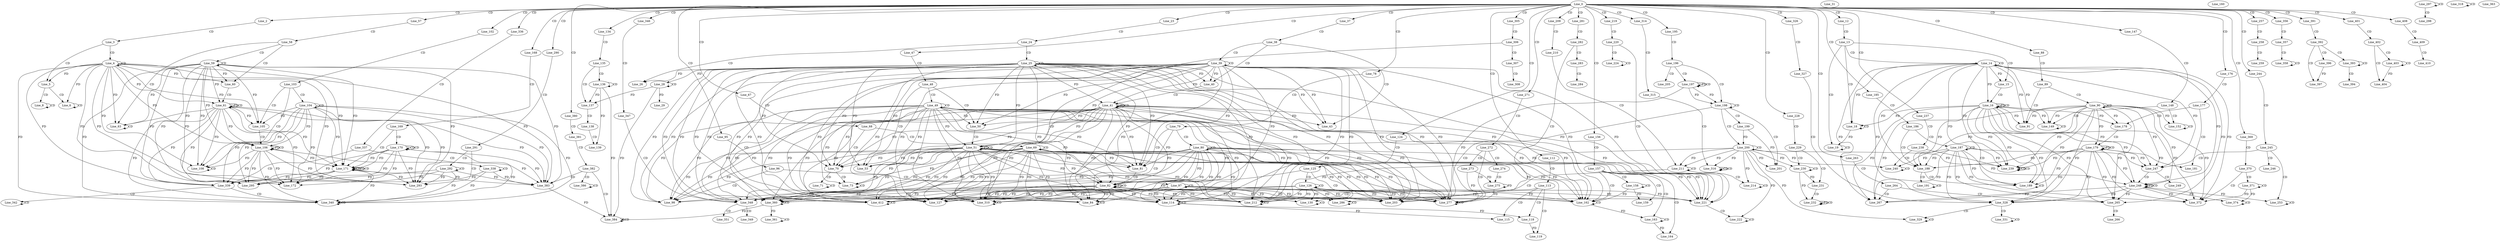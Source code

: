 digraph G {
  Line_0;
  Line_2;
  Line_3;
  Line_4;
  Line_4;
  Line_4;
  Line_5;
  Line_6;
  Line_6;
  Line_8;
  Line_8;
  Line_12;
  Line_13;
  Line_14;
  Line_14;
  Line_14;
  Line_15;
  Line_16;
  Line_16;
  Line_18;
  Line_18;
  Line_19;
  Line_19;
  Line_23;
  Line_24;
  Line_25;
  Line_25;
  Line_25;
  Line_26;
  Line_28;
  Line_28;
  Line_29;
  Line_29;
  Line_31;
  Line_37;
  Line_38;
  Line_39;
  Line_39;
  Line_39;
  Line_40;
  Line_41;
  Line_41;
  Line_41;
  Line_43;
  Line_47;
  Line_48;
  Line_49;
  Line_49;
  Line_49;
  Line_50;
  Line_51;
  Line_51;
  Line_53;
  Line_53;
  Line_57;
  Line_58;
  Line_59;
  Line_59;
  Line_59;
  Line_60;
  Line_61;
  Line_61;
  Line_63;
  Line_63;
  Line_63;
  Line_67;
  Line_68;
  Line_69;
  Line_69;
  Line_69;
  Line_70;
  Line_71;
  Line_71;
  Line_73;
  Line_73;
  Line_78;
  Line_79;
  Line_80;
  Line_80;
  Line_80;
  Line_81;
  Line_82;
  Line_82;
  Line_84;
  Line_84;
  Line_88;
  Line_89;
  Line_90;
  Line_90;
  Line_90;
  Line_91;
  Line_91;
  Line_91;
  Line_95;
  Line_96;
  Line_97;
  Line_97;
  Line_97;
  Line_98;
  Line_98;
  Line_102;
  Line_103;
  Line_104;
  Line_104;
  Line_105;
  Line_106;
  Line_106;
  Line_108;
  Line_108;
  Line_112;
  Line_113;
  Line_114;
  Line_114;
  Line_115;
  Line_118;
  Line_118;
  Line_119;
  Line_124;
  Line_125;
  Line_126;
  Line_126;
  Line_127;
  Line_130;
  Line_130;
  Line_130;
  Line_134;
  Line_135;
  Line_136;
  Line_136;
  Line_137;
  Line_138;
  Line_139;
  Line_139;
  Line_147;
  Line_148;
  Line_149;
  Line_149;
  Line_149;
  Line_152;
  Line_152;
  Line_156;
  Line_157;
  Line_158;
  Line_158;
  Line_159;
  Line_160;
  Line_162;
  Line_162;
  Line_163;
  Line_163;
  Line_164;
  Line_168;
  Line_169;
  Line_170;
  Line_170;
  Line_170;
  Line_171;
  Line_171;
  Line_171;
  Line_172;
  Line_172;
  Line_176;
  Line_177;
  Line_178;
  Line_179;
  Line_179;
  Line_181;
  Line_185;
  Line_186;
  Line_187;
  Line_187;
  Line_188;
  Line_189;
  Line_189;
  Line_191;
  Line_191;
  Line_195;
  Line_196;
  Line_197;
  Line_197;
  Line_198;
  Line_198;
  Line_199;
  Line_200;
  Line_200;
  Line_201;
  Line_203;
  Line_205;
  Line_205;
  Line_209;
  Line_210;
  Line_211;
  Line_211;
  Line_212;
  Line_212;
  Line_214;
  Line_214;
  Line_219;
  Line_220;
  Line_221;
  Line_222;
  Line_222;
  Line_224;
  Line_224;
  Line_228;
  Line_229;
  Line_230;
  Line_230;
  Line_231;
  Line_232;
  Line_232;
  Line_237;
  Line_238;
  Line_239;
  Line_239;
  Line_239;
  Line_239;
  Line_240;
  Line_240;
  Line_244;
  Line_245;
  Line_246;
  Line_247;
  Line_248;
  Line_248;
  Line_249;
  Line_253;
  Line_253;
  Line_257;
  Line_258;
  Line_259;
  Line_259;
  Line_259;
  Line_263;
  Line_264;
  Line_265;
  Line_266;
  Line_266;
  Line_266;
  Line_266;
  Line_267;
  Line_267;
  Line_271;
  Line_272;
  Line_273;
  Line_273;
  Line_274;
  Line_274;
  Line_275;
  Line_275;
  Line_277;
  Line_277;
  Line_281;
  Line_282;
  Line_283;
  Line_284;
  Line_286;
  Line_286;
  Line_290;
  Line_291;
  Line_292;
  Line_292;
  Line_293;
  Line_295;
  Line_297;
  Line_297;
  Line_298;
  Line_305;
  Line_306;
  Line_307;
  Line_308;
  Line_310;
  Line_310;
  Line_314;
  Line_315;
  Line_316;
  Line_316;
  Line_316;
  Line_318;
  Line_318;
  Line_326;
  Line_327;
  Line_328;
  Line_329;
  Line_329;
  Line_329;
  Line_331;
  Line_331;
  Line_336;
  Line_337;
  Line_338;
  Line_338;
  Line_339;
  Line_340;
  Line_340;
  Line_342;
  Line_342;
  Line_346;
  Line_347;
  Line_348;
  Line_349;
  Line_351;
  Line_356;
  Line_357;
  Line_358;
  Line_358;
  Line_358;
  Line_358;
  Line_358;
  Line_360;
  Line_360;
  Line_360;
  Line_361;
  Line_361;
  Line_363;
  Line_369;
  Line_370;
  Line_371;
  Line_371;
  Line_372;
  Line_374;
  Line_374;
  Line_380;
  Line_381;
  Line_382;
  Line_383;
  Line_383;
  Line_384;
  Line_384;
  Line_384;
  Line_386;
  Line_386;
  Line_391;
  Line_392;
  Line_393;
  Line_393;
  Line_393;
  Line_394;
  Line_394;
  Line_396;
  Line_397;
  Line_401;
  Line_402;
  Line_403;
  Line_403;
  Line_404;
  Line_404;
  Line_404;
  Line_404;
  Line_408;
  Line_409;
  Line_410;
  Line_412;
  Line_412;
  Line_0 -> Line_2 [ label="CD" ];
  Line_2 -> Line_3 [ label="CD" ];
  Line_3 -> Line_4 [ label="CD" ];
  Line_4 -> Line_4 [ label="CD" ];
  Line_3 -> Line_5 [ label="CD" ];
  Line_4 -> Line_5 [ label="FD" ];
  Line_5 -> Line_6 [ label="CD" ];
  Line_6 -> Line_6 [ label="CD" ];
  Line_4 -> Line_6 [ label="FD" ];
  Line_5 -> Line_8 [ label="CD" ];
  Line_8 -> Line_8 [ label="CD" ];
  Line_0 -> Line_12 [ label="CD" ];
  Line_12 -> Line_13 [ label="CD" ];
  Line_13 -> Line_14 [ label="CD" ];
  Line_14 -> Line_14 [ label="CD" ];
  Line_13 -> Line_15 [ label="CD" ];
  Line_14 -> Line_15 [ label="FD" ];
  Line_15 -> Line_16 [ label="CD" ];
  Line_14 -> Line_16 [ label="FD" ];
  Line_16 -> Line_16 [ label="FD" ];
  Line_16 -> Line_16 [ label="CD" ];
  Line_13 -> Line_18 [ label="CD" ];
  Line_18 -> Line_18 [ label="CD" ];
  Line_14 -> Line_18 [ label="FD" ];
  Line_16 -> Line_18 [ label="FD" ];
  Line_13 -> Line_19 [ label="CD" ];
  Line_19 -> Line_19 [ label="CD" ];
  Line_18 -> Line_19 [ label="FD" ];
  Line_0 -> Line_23 [ label="CD" ];
  Line_23 -> Line_24 [ label="CD" ];
  Line_24 -> Line_25 [ label="CD" ];
  Line_25 -> Line_25 [ label="CD" ];
  Line_24 -> Line_26 [ label="CD" ];
  Line_25 -> Line_26 [ label="FD" ];
  Line_28 -> Line_28 [ label="CD" ];
  Line_25 -> Line_28 [ label="FD" ];
  Line_28 -> Line_29 [ label="FD" ];
  Line_0 -> Line_37 [ label="CD" ];
  Line_37 -> Line_38 [ label="CD" ];
  Line_38 -> Line_39 [ label="CD" ];
  Line_39 -> Line_39 [ label="CD" ];
  Line_38 -> Line_40 [ label="CD" ];
  Line_39 -> Line_40 [ label="FD" ];
  Line_25 -> Line_40 [ label="FD" ];
  Line_40 -> Line_41 [ label="CD" ];
  Line_39 -> Line_41 [ label="FD" ];
  Line_41 -> Line_41 [ label="FD" ];
  Line_25 -> Line_41 [ label="FD" ];
  Line_41 -> Line_41 [ label="CD" ];
  Line_38 -> Line_43 [ label="CD" ];
  Line_39 -> Line_43 [ label="FD" ];
  Line_41 -> Line_43 [ label="FD" ];
  Line_25 -> Line_43 [ label="FD" ];
  Line_0 -> Line_47 [ label="CD" ];
  Line_47 -> Line_48 [ label="CD" ];
  Line_48 -> Line_49 [ label="CD" ];
  Line_49 -> Line_49 [ label="CD" ];
  Line_48 -> Line_50 [ label="CD" ];
  Line_49 -> Line_50 [ label="FD" ];
  Line_39 -> Line_50 [ label="FD" ];
  Line_41 -> Line_50 [ label="FD" ];
  Line_25 -> Line_50 [ label="FD" ];
  Line_50 -> Line_51 [ label="CD" ];
  Line_49 -> Line_51 [ label="FD" ];
  Line_51 -> Line_51 [ label="FD" ];
  Line_39 -> Line_51 [ label="FD" ];
  Line_41 -> Line_51 [ label="FD" ];
  Line_25 -> Line_51 [ label="FD" ];
  Line_51 -> Line_51 [ label="CD" ];
  Line_48 -> Line_53 [ label="CD" ];
  Line_49 -> Line_53 [ label="FD" ];
  Line_51 -> Line_53 [ label="FD" ];
  Line_39 -> Line_53 [ label="FD" ];
  Line_41 -> Line_53 [ label="FD" ];
  Line_25 -> Line_53 [ label="FD" ];
  Line_0 -> Line_57 [ label="CD" ];
  Line_57 -> Line_58 [ label="CD" ];
  Line_58 -> Line_59 [ label="CD" ];
  Line_59 -> Line_59 [ label="CD" ];
  Line_58 -> Line_60 [ label="CD" ];
  Line_59 -> Line_60 [ label="FD" ];
  Line_4 -> Line_60 [ label="FD" ];
  Line_60 -> Line_61 [ label="CD" ];
  Line_59 -> Line_61 [ label="FD" ];
  Line_61 -> Line_61 [ label="FD" ];
  Line_4 -> Line_61 [ label="FD" ];
  Line_61 -> Line_61 [ label="CD" ];
  Line_58 -> Line_63 [ label="CD" ];
  Line_63 -> Line_63 [ label="CD" ];
  Line_59 -> Line_63 [ label="FD" ];
  Line_61 -> Line_63 [ label="FD" ];
  Line_4 -> Line_63 [ label="FD" ];
  Line_0 -> Line_67 [ label="CD" ];
  Line_67 -> Line_68 [ label="CD" ];
  Line_68 -> Line_69 [ label="CD" ];
  Line_69 -> Line_69 [ label="CD" ];
  Line_68 -> Line_70 [ label="CD" ];
  Line_69 -> Line_70 [ label="FD" ];
  Line_49 -> Line_70 [ label="FD" ];
  Line_51 -> Line_70 [ label="FD" ];
  Line_39 -> Line_70 [ label="FD" ];
  Line_41 -> Line_70 [ label="FD" ];
  Line_25 -> Line_70 [ label="FD" ];
  Line_70 -> Line_71 [ label="CD" ];
  Line_71 -> Line_71 [ label="CD" ];
  Line_70 -> Line_73 [ label="CD" ];
  Line_73 -> Line_73 [ label="CD" ];
  Line_69 -> Line_73 [ label="FD" ];
  Line_49 -> Line_73 [ label="FD" ];
  Line_51 -> Line_73 [ label="FD" ];
  Line_0 -> Line_78 [ label="CD" ];
  Line_78 -> Line_79 [ label="CD" ];
  Line_79 -> Line_80 [ label="CD" ];
  Line_80 -> Line_80 [ label="CD" ];
  Line_79 -> Line_81 [ label="CD" ];
  Line_80 -> Line_81 [ label="FD" ];
  Line_69 -> Line_81 [ label="FD" ];
  Line_49 -> Line_81 [ label="FD" ];
  Line_51 -> Line_81 [ label="FD" ];
  Line_39 -> Line_81 [ label="FD" ];
  Line_41 -> Line_81 [ label="FD" ];
  Line_25 -> Line_81 [ label="FD" ];
  Line_81 -> Line_82 [ label="CD" ];
  Line_80 -> Line_82 [ label="FD" ];
  Line_82 -> Line_82 [ label="FD" ];
  Line_69 -> Line_82 [ label="FD" ];
  Line_49 -> Line_82 [ label="FD" ];
  Line_51 -> Line_82 [ label="FD" ];
  Line_39 -> Line_82 [ label="FD" ];
  Line_41 -> Line_82 [ label="FD" ];
  Line_25 -> Line_82 [ label="FD" ];
  Line_82 -> Line_82 [ label="CD" ];
  Line_79 -> Line_84 [ label="CD" ];
  Line_84 -> Line_84 [ label="CD" ];
  Line_80 -> Line_84 [ label="FD" ];
  Line_82 -> Line_84 [ label="FD" ];
  Line_69 -> Line_84 [ label="FD" ];
  Line_49 -> Line_84 [ label="FD" ];
  Line_51 -> Line_84 [ label="FD" ];
  Line_39 -> Line_84 [ label="FD" ];
  Line_41 -> Line_84 [ label="FD" ];
  Line_25 -> Line_84 [ label="FD" ];
  Line_0 -> Line_88 [ label="CD" ];
  Line_88 -> Line_89 [ label="CD" ];
  Line_89 -> Line_90 [ label="CD" ];
  Line_90 -> Line_90 [ label="CD" ];
  Line_89 -> Line_91 [ label="CD" ];
  Line_90 -> Line_91 [ label="FD" ];
  Line_14 -> Line_91 [ label="FD" ];
  Line_16 -> Line_91 [ label="FD" ];
  Line_0 -> Line_95 [ label="CD" ];
  Line_95 -> Line_96 [ label="CD" ];
  Line_96 -> Line_97 [ label="CD" ];
  Line_97 -> Line_97 [ label="CD" ];
  Line_96 -> Line_98 [ label="CD" ];
  Line_97 -> Line_98 [ label="FD" ];
  Line_80 -> Line_98 [ label="FD" ];
  Line_82 -> Line_98 [ label="FD" ];
  Line_69 -> Line_98 [ label="FD" ];
  Line_49 -> Line_98 [ label="FD" ];
  Line_51 -> Line_98 [ label="FD" ];
  Line_39 -> Line_98 [ label="FD" ];
  Line_41 -> Line_98 [ label="FD" ];
  Line_25 -> Line_98 [ label="FD" ];
  Line_0 -> Line_102 [ label="CD" ];
  Line_102 -> Line_103 [ label="CD" ];
  Line_103 -> Line_104 [ label="CD" ];
  Line_104 -> Line_104 [ label="CD" ];
  Line_103 -> Line_105 [ label="CD" ];
  Line_104 -> Line_105 [ label="FD" ];
  Line_59 -> Line_105 [ label="FD" ];
  Line_61 -> Line_105 [ label="FD" ];
  Line_4 -> Line_105 [ label="FD" ];
  Line_105 -> Line_106 [ label="CD" ];
  Line_104 -> Line_106 [ label="FD" ];
  Line_106 -> Line_106 [ label="FD" ];
  Line_59 -> Line_106 [ label="FD" ];
  Line_61 -> Line_106 [ label="FD" ];
  Line_4 -> Line_106 [ label="FD" ];
  Line_106 -> Line_106 [ label="CD" ];
  Line_103 -> Line_108 [ label="CD" ];
  Line_108 -> Line_108 [ label="CD" ];
  Line_104 -> Line_108 [ label="FD" ];
  Line_106 -> Line_108 [ label="FD" ];
  Line_59 -> Line_108 [ label="FD" ];
  Line_61 -> Line_108 [ label="FD" ];
  Line_4 -> Line_108 [ label="FD" ];
  Line_0 -> Line_112 [ label="CD" ];
  Line_112 -> Line_113 [ label="CD" ];
  Line_113 -> Line_114 [ label="CD" ];
  Line_114 -> Line_114 [ label="CD" ];
  Line_97 -> Line_114 [ label="FD" ];
  Line_80 -> Line_114 [ label="FD" ];
  Line_82 -> Line_114 [ label="FD" ];
  Line_69 -> Line_114 [ label="FD" ];
  Line_49 -> Line_114 [ label="FD" ];
  Line_51 -> Line_114 [ label="FD" ];
  Line_39 -> Line_114 [ label="FD" ];
  Line_41 -> Line_114 [ label="FD" ];
  Line_25 -> Line_114 [ label="FD" ];
  Line_113 -> Line_115 [ label="CD" ];
  Line_114 -> Line_115 [ label="FD" ];
  Line_113 -> Line_118 [ label="CD" ];
  Line_114 -> Line_118 [ label="FD" ];
  Line_113 -> Line_119 [ label="CD" ];
  Line_118 -> Line_119 [ label="FD" ];
  Line_0 -> Line_124 [ label="CD" ];
  Line_124 -> Line_125 [ label="CD" ];
  Line_125 -> Line_126 [ label="CD" ];
  Line_126 -> Line_126 [ label="CD" ];
  Line_125 -> Line_127 [ label="CD" ];
  Line_126 -> Line_127 [ label="FD" ];
  Line_97 -> Line_127 [ label="FD" ];
  Line_80 -> Line_127 [ label="FD" ];
  Line_82 -> Line_127 [ label="FD" ];
  Line_69 -> Line_127 [ label="FD" ];
  Line_49 -> Line_127 [ label="FD" ];
  Line_51 -> Line_127 [ label="FD" ];
  Line_39 -> Line_127 [ label="FD" ];
  Line_41 -> Line_127 [ label="FD" ];
  Line_25 -> Line_127 [ label="FD" ];
  Line_125 -> Line_130 [ label="CD" ];
  Line_130 -> Line_130 [ label="CD" ];
  Line_126 -> Line_130 [ label="FD" ];
  Line_97 -> Line_130 [ label="FD" ];
  Line_80 -> Line_130 [ label="FD" ];
  Line_82 -> Line_130 [ label="FD" ];
  Line_0 -> Line_134 [ label="CD" ];
  Line_134 -> Line_135 [ label="CD" ];
  Line_135 -> Line_136 [ label="CD" ];
  Line_136 -> Line_136 [ label="CD" ];
  Line_135 -> Line_137 [ label="CD" ];
  Line_136 -> Line_137 [ label="FD" ];
  Line_28 -> Line_137 [ label="FD" ];
  Line_137 -> Line_138 [ label="CD" ];
  Line_138 -> Line_139 [ label="CD" ];
  Line_136 -> Line_139 [ label="FD" ];
  Line_0 -> Line_147 [ label="CD" ];
  Line_147 -> Line_148 [ label="CD" ];
  Line_148 -> Line_149 [ label="CD" ];
  Line_149 -> Line_149 [ label="CD" ];
  Line_90 -> Line_149 [ label="FD" ];
  Line_14 -> Line_149 [ label="FD" ];
  Line_16 -> Line_149 [ label="FD" ];
  Line_148 -> Line_152 [ label="CD" ];
  Line_152 -> Line_152 [ label="CD" ];
  Line_90 -> Line_152 [ label="FD" ];
  Line_0 -> Line_156 [ label="CD" ];
  Line_156 -> Line_157 [ label="CD" ];
  Line_157 -> Line_158 [ label="CD" ];
  Line_158 -> Line_158 [ label="CD" ];
  Line_157 -> Line_159 [ label="CD" ];
  Line_158 -> Line_159 [ label="FD" ];
  Line_157 -> Line_162 [ label="CD" ];
  Line_162 -> Line_162 [ label="CD" ];
  Line_126 -> Line_162 [ label="FD" ];
  Line_97 -> Line_162 [ label="FD" ];
  Line_80 -> Line_162 [ label="FD" ];
  Line_82 -> Line_162 [ label="FD" ];
  Line_69 -> Line_162 [ label="FD" ];
  Line_49 -> Line_162 [ label="FD" ];
  Line_51 -> Line_162 [ label="FD" ];
  Line_39 -> Line_162 [ label="FD" ];
  Line_41 -> Line_162 [ label="FD" ];
  Line_25 -> Line_162 [ label="FD" ];
  Line_158 -> Line_162 [ label="FD" ];
  Line_157 -> Line_163 [ label="CD" ];
  Line_163 -> Line_163 [ label="CD" ];
  Line_162 -> Line_163 [ label="FD" ];
  Line_157 -> Line_164 [ label="CD" ];
  Line_163 -> Line_164 [ label="FD" ];
  Line_0 -> Line_168 [ label="CD" ];
  Line_168 -> Line_169 [ label="CD" ];
  Line_169 -> Line_170 [ label="CD" ];
  Line_170 -> Line_170 [ label="CD" ];
  Line_170 -> Line_170 [ label="CD" ];
  Line_169 -> Line_171 [ label="CD" ];
  Line_170 -> Line_171 [ label="FD" ];
  Line_104 -> Line_171 [ label="FD" ];
  Line_106 -> Line_171 [ label="FD" ];
  Line_59 -> Line_171 [ label="FD" ];
  Line_61 -> Line_171 [ label="FD" ];
  Line_4 -> Line_171 [ label="FD" ];
  Line_171 -> Line_171 [ label="CD" ];
  Line_170 -> Line_171 [ label="FD" ];
  Line_171 -> Line_171 [ label="FD" ];
  Line_171 -> Line_171 [ label="CD" ];
  Line_170 -> Line_172 [ label="FD" ];
  Line_171 -> Line_172 [ label="FD" ];
  Line_104 -> Line_172 [ label="FD" ];
  Line_106 -> Line_172 [ label="FD" ];
  Line_59 -> Line_172 [ label="FD" ];
  Line_61 -> Line_172 [ label="FD" ];
  Line_4 -> Line_172 [ label="FD" ];
  Line_0 -> Line_176 [ label="CD" ];
  Line_176 -> Line_177 [ label="CD" ];
  Line_177 -> Line_178 [ label="CD" ];
  Line_90 -> Line_178 [ label="FD" ];
  Line_16 -> Line_178 [ label="FD" ];
  Line_178 -> Line_179 [ label="CD" ];
  Line_179 -> Line_179 [ label="FD" ];
  Line_90 -> Line_179 [ label="FD" ];
  Line_179 -> Line_179 [ label="CD" ];
  Line_177 -> Line_181 [ label="CD" ];
  Line_179 -> Line_181 [ label="FD" ];
  Line_0 -> Line_185 [ label="CD" ];
  Line_185 -> Line_186 [ label="CD" ];
  Line_186 -> Line_187 [ label="CD" ];
  Line_187 -> Line_187 [ label="CD" ];
  Line_186 -> Line_188 [ label="CD" ];
  Line_187 -> Line_188 [ label="FD" ];
  Line_179 -> Line_188 [ label="FD" ];
  Line_90 -> Line_188 [ label="FD" ];
  Line_14 -> Line_188 [ label="FD" ];
  Line_16 -> Line_188 [ label="FD" ];
  Line_188 -> Line_189 [ label="CD" ];
  Line_189 -> Line_189 [ label="CD" ];
  Line_187 -> Line_189 [ label="FD" ];
  Line_179 -> Line_189 [ label="FD" ];
  Line_90 -> Line_189 [ label="FD" ];
  Line_14 -> Line_189 [ label="FD" ];
  Line_16 -> Line_189 [ label="FD" ];
  Line_188 -> Line_191 [ label="CD" ];
  Line_191 -> Line_191 [ label="CD" ];
  Line_0 -> Line_195 [ label="CD" ];
  Line_195 -> Line_196 [ label="CD" ];
  Line_196 -> Line_197 [ label="CD" ];
  Line_197 -> Line_197 [ label="FD" ];
  Line_197 -> Line_197 [ label="CD" ];
  Line_196 -> Line_198 [ label="CD" ];
  Line_197 -> Line_198 [ label="FD" ];
  Line_198 -> Line_198 [ label="CD" ];
  Line_197 -> Line_198 [ label="FD" ];
  Line_198 -> Line_199 [ label="CD" ];
  Line_198 -> Line_200 [ label="CD" ];
  Line_200 -> Line_200 [ label="CD" ];
  Line_199 -> Line_200 [ label="FD" ];
  Line_198 -> Line_201 [ label="CD" ];
  Line_199 -> Line_201 [ label="FD" ];
  Line_200 -> Line_201 [ label="FD" ];
  Line_198 -> Line_203 [ label="CD" ];
  Line_126 -> Line_203 [ label="FD" ];
  Line_97 -> Line_203 [ label="FD" ];
  Line_80 -> Line_203 [ label="FD" ];
  Line_82 -> Line_203 [ label="FD" ];
  Line_69 -> Line_203 [ label="FD" ];
  Line_49 -> Line_203 [ label="FD" ];
  Line_51 -> Line_203 [ label="FD" ];
  Line_39 -> Line_203 [ label="FD" ];
  Line_41 -> Line_203 [ label="FD" ];
  Line_25 -> Line_203 [ label="FD" ];
  Line_197 -> Line_203 [ label="FD" ];
  Line_196 -> Line_205 [ label="CD" ];
  Line_0 -> Line_209 [ label="CD" ];
  Line_209 -> Line_210 [ label="CD" ];
  Line_210 -> Line_211 [ label="CD" ];
  Line_200 -> Line_211 [ label="FD" ];
  Line_211 -> Line_211 [ label="CD" ];
  Line_200 -> Line_211 [ label="FD" ];
  Line_211 -> Line_212 [ label="CD" ];
  Line_212 -> Line_212 [ label="CD" ];
  Line_200 -> Line_212 [ label="FD" ];
  Line_126 -> Line_212 [ label="FD" ];
  Line_97 -> Line_212 [ label="FD" ];
  Line_80 -> Line_212 [ label="FD" ];
  Line_82 -> Line_212 [ label="FD" ];
  Line_69 -> Line_212 [ label="FD" ];
  Line_49 -> Line_212 [ label="FD" ];
  Line_51 -> Line_212 [ label="FD" ];
  Line_39 -> Line_212 [ label="FD" ];
  Line_41 -> Line_212 [ label="FD" ];
  Line_25 -> Line_212 [ label="FD" ];
  Line_211 -> Line_214 [ label="CD" ];
  Line_214 -> Line_214 [ label="CD" ];
  Line_200 -> Line_214 [ label="FD" ];
  Line_0 -> Line_219 [ label="CD" ];
  Line_219 -> Line_220 [ label="CD" ];
  Line_220 -> Line_221 [ label="CD" ];
  Line_126 -> Line_221 [ label="FD" ];
  Line_97 -> Line_221 [ label="FD" ];
  Line_80 -> Line_221 [ label="FD" ];
  Line_82 -> Line_221 [ label="FD" ];
  Line_69 -> Line_221 [ label="FD" ];
  Line_49 -> Line_221 [ label="FD" ];
  Line_51 -> Line_221 [ label="FD" ];
  Line_39 -> Line_221 [ label="FD" ];
  Line_41 -> Line_221 [ label="FD" ];
  Line_25 -> Line_221 [ label="FD" ];
  Line_221 -> Line_222 [ label="CD" ];
  Line_222 -> Line_222 [ label="CD" ];
  Line_200 -> Line_222 [ label="FD" ];
  Line_220 -> Line_224 [ label="CD" ];
  Line_224 -> Line_224 [ label="CD" ];
  Line_0 -> Line_228 [ label="CD" ];
  Line_228 -> Line_229 [ label="CD" ];
  Line_229 -> Line_230 [ label="CD" ];
  Line_230 -> Line_230 [ label="CD" ];
  Line_200 -> Line_230 [ label="FD" ];
  Line_229 -> Line_231 [ label="CD" ];
  Line_230 -> Line_231 [ label="FD" ];
  Line_231 -> Line_232 [ label="CD" ];
  Line_230 -> Line_232 [ label="FD" ];
  Line_232 -> Line_232 [ label="FD" ];
  Line_232 -> Line_232 [ label="CD" ];
  Line_0 -> Line_237 [ label="CD" ];
  Line_237 -> Line_238 [ label="CD" ];
  Line_238 -> Line_239 [ label="CD" ];
  Line_187 -> Line_239 [ label="FD" ];
  Line_179 -> Line_239 [ label="FD" ];
  Line_90 -> Line_239 [ label="FD" ];
  Line_14 -> Line_239 [ label="FD" ];
  Line_16 -> Line_239 [ label="FD" ];
  Line_239 -> Line_239 [ label="CD" ];
  Line_239 -> Line_239 [ label="CD" ];
  Line_200 -> Line_239 [ label="FD" ];
  Line_238 -> Line_240 [ label="CD" ];
  Line_240 -> Line_240 [ label="CD" ];
  Line_187 -> Line_240 [ label="FD" ];
  Line_200 -> Line_240 [ label="FD" ];
  Line_0 -> Line_244 [ label="CD" ];
  Line_244 -> Line_245 [ label="CD" ];
  Line_245 -> Line_246 [ label="CD" ];
  Line_245 -> Line_247 [ label="CD" ];
  Line_187 -> Line_247 [ label="FD" ];
  Line_179 -> Line_247 [ label="FD" ];
  Line_90 -> Line_247 [ label="FD" ];
  Line_14 -> Line_247 [ label="FD" ];
  Line_16 -> Line_247 [ label="FD" ];
  Line_247 -> Line_248 [ label="CD" ];
  Line_248 -> Line_248 [ label="FD" ];
  Line_187 -> Line_248 [ label="FD" ];
  Line_179 -> Line_248 [ label="FD" ];
  Line_90 -> Line_248 [ label="FD" ];
  Line_14 -> Line_248 [ label="FD" ];
  Line_16 -> Line_248 [ label="FD" ];
  Line_248 -> Line_248 [ label="CD" ];
  Line_247 -> Line_249 [ label="CD" ];
  Line_245 -> Line_253 [ label="CD" ];
  Line_253 -> Line_253 [ label="CD" ];
  Line_248 -> Line_253 [ label="FD" ];
  Line_0 -> Line_257 [ label="CD" ];
  Line_257 -> Line_258 [ label="CD" ];
  Line_258 -> Line_259 [ label="CD" ];
  Line_0 -> Line_263 [ label="CD" ];
  Line_263 -> Line_264 [ label="CD" ];
  Line_264 -> Line_265 [ label="CD" ];
  Line_248 -> Line_265 [ label="FD" ];
  Line_187 -> Line_265 [ label="FD" ];
  Line_179 -> Line_265 [ label="FD" ];
  Line_90 -> Line_265 [ label="FD" ];
  Line_14 -> Line_265 [ label="FD" ];
  Line_16 -> Line_265 [ label="FD" ];
  Line_265 -> Line_266 [ label="CD" ];
  Line_264 -> Line_267 [ label="CD" ];
  Line_248 -> Line_267 [ label="FD" ];
  Line_187 -> Line_267 [ label="FD" ];
  Line_179 -> Line_267 [ label="FD" ];
  Line_90 -> Line_267 [ label="FD" ];
  Line_14 -> Line_267 [ label="FD" ];
  Line_16 -> Line_267 [ label="FD" ];
  Line_0 -> Line_271 [ label="CD" ];
  Line_271 -> Line_272 [ label="CD" ];
  Line_272 -> Line_273 [ label="CD" ];
  Line_272 -> Line_274 [ label="CD" ];
  Line_274 -> Line_275 [ label="CD" ];
  Line_273 -> Line_275 [ label="FD" ];
  Line_275 -> Line_275 [ label="FD" ];
  Line_272 -> Line_277 [ label="CD" ];
  Line_277 -> Line_277 [ label="CD" ];
  Line_126 -> Line_277 [ label="FD" ];
  Line_97 -> Line_277 [ label="FD" ];
  Line_80 -> Line_277 [ label="FD" ];
  Line_82 -> Line_277 [ label="FD" ];
  Line_69 -> Line_277 [ label="FD" ];
  Line_49 -> Line_277 [ label="FD" ];
  Line_51 -> Line_277 [ label="FD" ];
  Line_39 -> Line_277 [ label="FD" ];
  Line_41 -> Line_277 [ label="FD" ];
  Line_25 -> Line_277 [ label="FD" ];
  Line_273 -> Line_277 [ label="FD" ];
  Line_275 -> Line_277 [ label="FD" ];
  Line_0 -> Line_281 [ label="CD" ];
  Line_281 -> Line_282 [ label="CD" ];
  Line_282 -> Line_283 [ label="CD" ];
  Line_283 -> Line_284 [ label="CD" ];
  Line_282 -> Line_286 [ label="CD" ];
  Line_286 -> Line_286 [ label="CD" ];
  Line_126 -> Line_286 [ label="FD" ];
  Line_97 -> Line_286 [ label="FD" ];
  Line_0 -> Line_290 [ label="CD" ];
  Line_290 -> Line_291 [ label="CD" ];
  Line_291 -> Line_292 [ label="CD" ];
  Line_292 -> Line_292 [ label="CD" ];
  Line_291 -> Line_293 [ label="CD" ];
  Line_292 -> Line_293 [ label="FD" ];
  Line_170 -> Line_293 [ label="FD" ];
  Line_171 -> Line_293 [ label="FD" ];
  Line_104 -> Line_293 [ label="FD" ];
  Line_106 -> Line_293 [ label="FD" ];
  Line_59 -> Line_293 [ label="FD" ];
  Line_61 -> Line_293 [ label="FD" ];
  Line_4 -> Line_293 [ label="FD" ];
  Line_292 -> Line_295 [ label="FD" ];
  Line_170 -> Line_295 [ label="FD" ];
  Line_171 -> Line_295 [ label="FD" ];
  Line_104 -> Line_295 [ label="FD" ];
  Line_106 -> Line_295 [ label="FD" ];
  Line_59 -> Line_295 [ label="FD" ];
  Line_61 -> Line_295 [ label="FD" ];
  Line_4 -> Line_295 [ label="FD" ];
  Line_297 -> Line_297 [ label="CD" ];
  Line_297 -> Line_298 [ label="CD" ];
  Line_0 -> Line_305 [ label="CD" ];
  Line_305 -> Line_306 [ label="CD" ];
  Line_306 -> Line_307 [ label="CD" ];
  Line_307 -> Line_308 [ label="CD" ];
  Line_306 -> Line_310 [ label="CD" ];
  Line_310 -> Line_310 [ label="CD" ];
  Line_126 -> Line_310 [ label="FD" ];
  Line_97 -> Line_310 [ label="FD" ];
  Line_80 -> Line_310 [ label="FD" ];
  Line_82 -> Line_310 [ label="FD" ];
  Line_69 -> Line_310 [ label="FD" ];
  Line_49 -> Line_310 [ label="FD" ];
  Line_51 -> Line_310 [ label="FD" ];
  Line_39 -> Line_310 [ label="FD" ];
  Line_41 -> Line_310 [ label="FD" ];
  Line_25 -> Line_310 [ label="FD" ];
  Line_0 -> Line_314 [ label="CD" ];
  Line_314 -> Line_315 [ label="CD" ];
  Line_315 -> Line_316 [ label="CD" ];
  Line_316 -> Line_316 [ label="CD" ];
  Line_316 -> Line_316 [ label="CD" ];
  Line_200 -> Line_316 [ label="FD" ];
  Line_318 -> Line_318 [ label="CD" ];
  Line_0 -> Line_326 [ label="CD" ];
  Line_326 -> Line_327 [ label="CD" ];
  Line_327 -> Line_328 [ label="CD" ];
  Line_248 -> Line_328 [ label="FD" ];
  Line_187 -> Line_328 [ label="FD" ];
  Line_179 -> Line_328 [ label="FD" ];
  Line_90 -> Line_328 [ label="FD" ];
  Line_14 -> Line_328 [ label="FD" ];
  Line_16 -> Line_328 [ label="FD" ];
  Line_328 -> Line_329 [ label="CD" ];
  Line_329 -> Line_329 [ label="CD" ];
  Line_200 -> Line_329 [ label="FD" ];
  Line_328 -> Line_331 [ label="CD" ];
  Line_331 -> Line_331 [ label="CD" ];
  Line_0 -> Line_336 [ label="CD" ];
  Line_336 -> Line_337 [ label="CD" ];
  Line_337 -> Line_338 [ label="CD" ];
  Line_338 -> Line_338 [ label="CD" ];
  Line_337 -> Line_339 [ label="CD" ];
  Line_338 -> Line_339 [ label="FD" ];
  Line_292 -> Line_339 [ label="FD" ];
  Line_170 -> Line_339 [ label="FD" ];
  Line_171 -> Line_339 [ label="FD" ];
  Line_104 -> Line_339 [ label="FD" ];
  Line_106 -> Line_339 [ label="FD" ];
  Line_59 -> Line_339 [ label="FD" ];
  Line_61 -> Line_339 [ label="FD" ];
  Line_4 -> Line_339 [ label="FD" ];
  Line_339 -> Line_340 [ label="CD" ];
  Line_340 -> Line_340 [ label="CD" ];
  Line_338 -> Line_340 [ label="FD" ];
  Line_292 -> Line_340 [ label="FD" ];
  Line_170 -> Line_340 [ label="FD" ];
  Line_171 -> Line_340 [ label="FD" ];
  Line_104 -> Line_340 [ label="FD" ];
  Line_106 -> Line_340 [ label="FD" ];
  Line_59 -> Line_340 [ label="FD" ];
  Line_61 -> Line_340 [ label="FD" ];
  Line_4 -> Line_340 [ label="FD" ];
  Line_339 -> Line_342 [ label="CD" ];
  Line_342 -> Line_342 [ label="CD" ];
  Line_0 -> Line_346 [ label="CD" ];
  Line_346 -> Line_347 [ label="CD" ];
  Line_347 -> Line_348 [ label="CD" ];
  Line_126 -> Line_348 [ label="FD" ];
  Line_97 -> Line_348 [ label="FD" ];
  Line_80 -> Line_348 [ label="FD" ];
  Line_82 -> Line_348 [ label="FD" ];
  Line_69 -> Line_348 [ label="FD" ];
  Line_49 -> Line_348 [ label="FD" ];
  Line_51 -> Line_348 [ label="FD" ];
  Line_39 -> Line_348 [ label="FD" ];
  Line_41 -> Line_348 [ label="FD" ];
  Line_25 -> Line_348 [ label="FD" ];
  Line_348 -> Line_349 [ label="CD" ];
  Line_348 -> Line_351 [ label="CD" ];
  Line_0 -> Line_356 [ label="CD" ];
  Line_356 -> Line_357 [ label="CD" ];
  Line_357 -> Line_358 [ label="CD" ];
  Line_358 -> Line_358 [ label="CD" ];
  Line_360 -> Line_360 [ label="CD" ];
  Line_126 -> Line_360 [ label="FD" ];
  Line_97 -> Line_360 [ label="FD" ];
  Line_80 -> Line_360 [ label="FD" ];
  Line_82 -> Line_360 [ label="FD" ];
  Line_69 -> Line_360 [ label="FD" ];
  Line_49 -> Line_360 [ label="FD" ];
  Line_51 -> Line_360 [ label="FD" ];
  Line_39 -> Line_360 [ label="FD" ];
  Line_41 -> Line_360 [ label="FD" ];
  Line_25 -> Line_360 [ label="FD" ];
  Line_361 -> Line_361 [ label="CD" ];
  Line_360 -> Line_361 [ label="FD" ];
  Line_0 -> Line_369 [ label="CD" ];
  Line_369 -> Line_370 [ label="CD" ];
  Line_370 -> Line_371 [ label="CD" ];
  Line_371 -> Line_371 [ label="CD" ];
  Line_370 -> Line_372 [ label="CD" ];
  Line_371 -> Line_372 [ label="FD" ];
  Line_248 -> Line_372 [ label="FD" ];
  Line_187 -> Line_372 [ label="FD" ];
  Line_179 -> Line_372 [ label="FD" ];
  Line_90 -> Line_372 [ label="FD" ];
  Line_14 -> Line_372 [ label="FD" ];
  Line_16 -> Line_372 [ label="FD" ];
  Line_374 -> Line_374 [ label="CD" ];
  Line_371 -> Line_374 [ label="FD" ];
  Line_248 -> Line_374 [ label="FD" ];
  Line_0 -> Line_380 [ label="CD" ];
  Line_380 -> Line_381 [ label="CD" ];
  Line_381 -> Line_382 [ label="CD" ];
  Line_382 -> Line_383 [ label="CD" ];
  Line_338 -> Line_383 [ label="FD" ];
  Line_292 -> Line_383 [ label="FD" ];
  Line_170 -> Line_383 [ label="FD" ];
  Line_171 -> Line_383 [ label="FD" ];
  Line_104 -> Line_383 [ label="FD" ];
  Line_106 -> Line_383 [ label="FD" ];
  Line_59 -> Line_383 [ label="FD" ];
  Line_61 -> Line_383 [ label="FD" ];
  Line_4 -> Line_383 [ label="FD" ];
  Line_382 -> Line_384 [ label="CD" ];
  Line_384 -> Line_384 [ label="CD" ];
  Line_383 -> Line_384 [ label="FD" ];
  Line_360 -> Line_384 [ label="FD" ];
  Line_136 -> Line_384 [ label="FD" ];
  Line_28 -> Line_384 [ label="FD" ];
  Line_382 -> Line_386 [ label="CD" ];
  Line_386 -> Line_386 [ label="CD" ];
  Line_0 -> Line_391 [ label="CD" ];
  Line_391 -> Line_392 [ label="CD" ];
  Line_392 -> Line_393 [ label="CD" ];
  Line_393 -> Line_393 [ label="CD" ];
  Line_393 -> Line_394 [ label="CD" ];
  Line_392 -> Line_396 [ label="CD" ];
  Line_392 -> Line_397 [ label="CD" ];
  Line_396 -> Line_397 [ label="FD" ];
  Line_0 -> Line_401 [ label="CD" ];
  Line_401 -> Line_402 [ label="CD" ];
  Line_402 -> Line_403 [ label="CD" ];
  Line_403 -> Line_403 [ label="CD" ];
  Line_402 -> Line_404 [ label="CD" ];
  Line_403 -> Line_404 [ label="FD" ];
  Line_0 -> Line_408 [ label="CD" ];
  Line_408 -> Line_409 [ label="CD" ];
  Line_409 -> Line_410 [ label="CD" ];
  Line_412 -> Line_412 [ label="CD" ];
  Line_126 -> Line_412 [ label="FD" ];
  Line_97 -> Line_412 [ label="FD" ];
  Line_80 -> Line_412 [ label="FD" ];
  Line_82 -> Line_412 [ label="FD" ];
  Line_69 -> Line_412 [ label="FD" ];
  Line_49 -> Line_412 [ label="FD" ];
  Line_51 -> Line_412 [ label="FD" ];
  Line_39 -> Line_412 [ label="FD" ];
  Line_41 -> Line_412 [ label="FD" ];
  Line_25 -> Line_412 [ label="FD" ];
}

